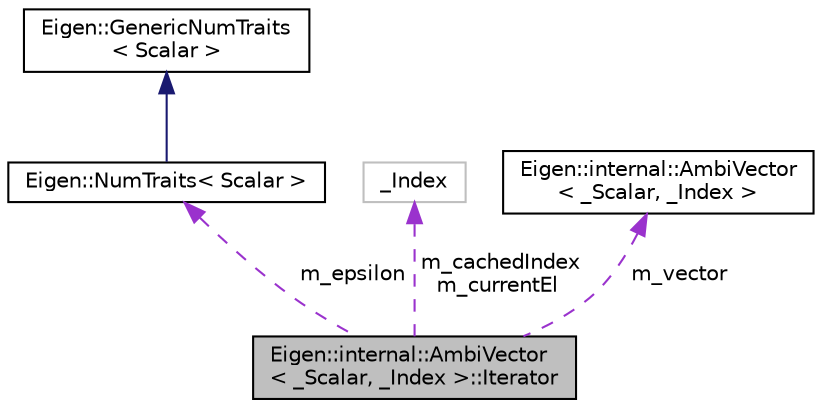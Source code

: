 digraph "Eigen::internal::AmbiVector&lt; _Scalar, _Index &gt;::Iterator"
{
  edge [fontname="Helvetica",fontsize="10",labelfontname="Helvetica",labelfontsize="10"];
  node [fontname="Helvetica",fontsize="10",shape=record];
  Node1 [label="Eigen::internal::AmbiVector\l\< _Scalar, _Index \>::Iterator",height=0.2,width=0.4,color="black", fillcolor="grey75", style="filled", fontcolor="black"];
  Node2 -> Node1 [dir="back",color="darkorchid3",fontsize="10",style="dashed",label=" m_epsilon" ,fontname="Helvetica"];
  Node2 [label="Eigen::NumTraits\< Scalar \>",height=0.2,width=0.4,color="black", fillcolor="white", style="filled",URL="$struct_eigen_1_1_num_traits.html"];
  Node3 -> Node2 [dir="back",color="midnightblue",fontsize="10",style="solid",fontname="Helvetica"];
  Node3 [label="Eigen::GenericNumTraits\l\< Scalar \>",height=0.2,width=0.4,color="black", fillcolor="white", style="filled",URL="$struct_eigen_1_1_generic_num_traits.html"];
  Node4 -> Node1 [dir="back",color="darkorchid3",fontsize="10",style="dashed",label=" m_cachedIndex\nm_currentEl" ,fontname="Helvetica"];
  Node4 [label="_Index",height=0.2,width=0.4,color="grey75", fillcolor="white", style="filled"];
  Node5 -> Node1 [dir="back",color="darkorchid3",fontsize="10",style="dashed",label=" m_vector" ,fontname="Helvetica"];
  Node5 [label="Eigen::internal::AmbiVector\l\< _Scalar, _Index \>",height=0.2,width=0.4,color="black", fillcolor="white", style="filled",URL="$class_eigen_1_1internal_1_1_ambi_vector.html"];
}
